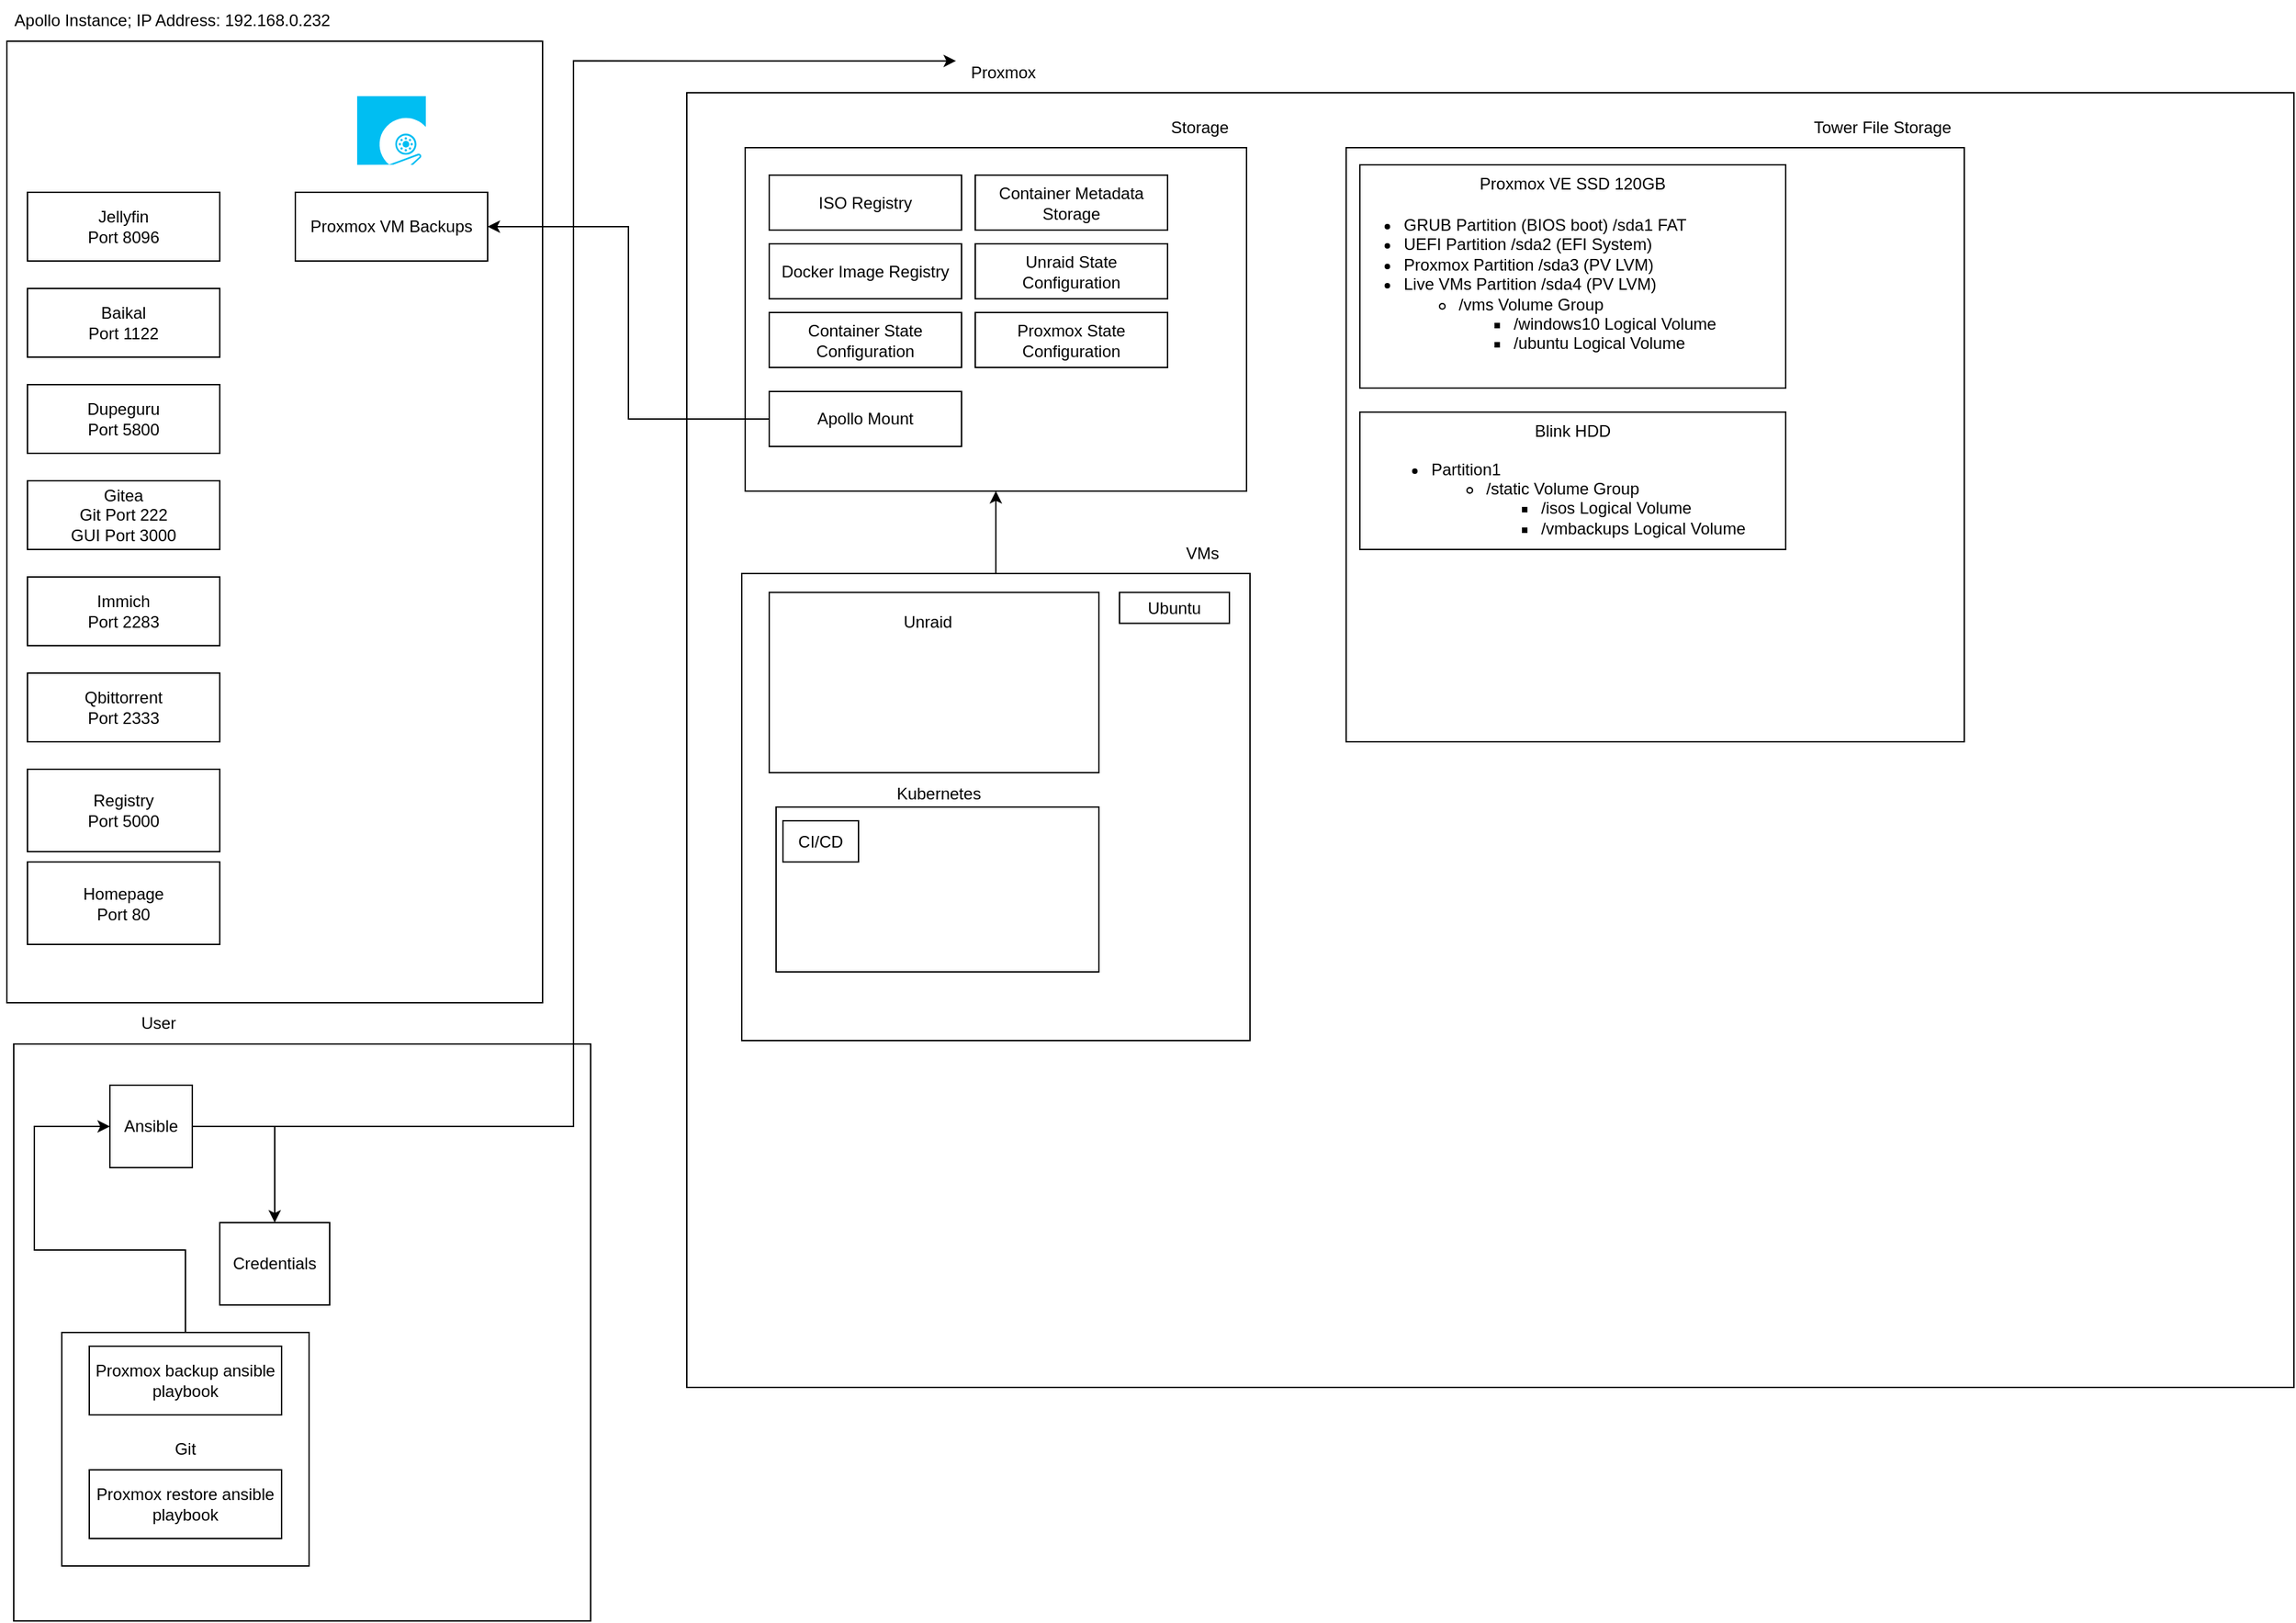 <mxfile version="26.0.9">
  <diagram name="Page-1" id="ErHKHPUGG5GqiKRkONMT">
    <mxGraphModel dx="1194" dy="739" grid="1" gridSize="10" guides="1" tooltips="1" connect="1" arrows="1" fold="1" page="1" pageScale="1" pageWidth="850" pageHeight="1100" math="0" shadow="0">
      <root>
        <mxCell id="0" />
        <mxCell id="1" parent="0" />
        <mxCell id="3BOxkhqRVHqWk04eB204-55" value="" style="whiteSpace=wrap;html=1;aspect=fixed;" parent="1" vertex="1">
          <mxGeometry x="60" y="790" width="420" height="420" as="geometry" />
        </mxCell>
        <mxCell id="3BOxkhqRVHqWk04eB204-28" value="" style="rounded=0;whiteSpace=wrap;html=1;" parent="1" vertex="1">
          <mxGeometry x="550" y="97.5" width="1170" height="942.5" as="geometry" />
        </mxCell>
        <mxCell id="3BOxkhqRVHqWk04eB204-1" value="" style="rounded=0;whiteSpace=wrap;html=1;" parent="1" vertex="1">
          <mxGeometry x="55" y="60" width="390" height="700" as="geometry" />
        </mxCell>
        <mxCell id="3BOxkhqRVHqWk04eB204-2" value="Apollo Instance; IP Address: 192.168.0.232" style="text;html=1;align=center;verticalAlign=middle;resizable=0;points=[];autosize=1;strokeColor=none;fillColor=none;" parent="1" vertex="1">
          <mxGeometry x="50" y="30" width="250" height="30" as="geometry" />
        </mxCell>
        <mxCell id="3BOxkhqRVHqWk04eB204-3" value="" style="shape=image;html=1;verticalAlign=top;verticalLabelPosition=bottom;labelBackgroundColor=#ffffff;imageAspect=0;aspect=fixed;image=https://cdn1.iconfinder.com/data/icons/unicons-line-vol-3/24/docker-128.png" parent="1" vertex="1">
          <mxGeometry x="95" y="80" width="90" height="90" as="geometry" />
        </mxCell>
        <mxCell id="3BOxkhqRVHqWk04eB204-4" value="&lt;div&gt;Jellyfin&lt;br&gt; Port 8096&lt;/div&gt;" style="rounded=0;whiteSpace=wrap;html=1;" parent="1" vertex="1">
          <mxGeometry x="70" y="170" width="140" height="50" as="geometry" />
        </mxCell>
        <mxCell id="3BOxkhqRVHqWk04eB204-5" value="&lt;div&gt;Baikal&lt;br&gt; Port 1122&lt;/div&gt;" style="rounded=0;whiteSpace=wrap;html=1;" parent="1" vertex="1">
          <mxGeometry x="70" y="240" width="140" height="50" as="geometry" />
        </mxCell>
        <mxCell id="3BOxkhqRVHqWk04eB204-6" value="&lt;div&gt;Dupeguru&lt;br&gt; Port 5800&lt;/div&gt;" style="rounded=0;whiteSpace=wrap;html=1;" parent="1" vertex="1">
          <mxGeometry x="70" y="310" width="140" height="50" as="geometry" />
        </mxCell>
        <mxCell id="3BOxkhqRVHqWk04eB204-7" value="&lt;div&gt;Gitea&lt;br&gt; Git Port 222&lt;br&gt;GUI Port 3000&lt;br&gt;&lt;/div&gt;" style="rounded=0;whiteSpace=wrap;html=1;" parent="1" vertex="1">
          <mxGeometry x="70" y="380" width="140" height="50" as="geometry" />
        </mxCell>
        <mxCell id="3BOxkhqRVHqWk04eB204-8" value="&lt;div&gt;Immich&lt;br&gt; Port 2283&lt;br&gt;&lt;/div&gt;" style="rounded=0;whiteSpace=wrap;html=1;" parent="1" vertex="1">
          <mxGeometry x="70" y="450" width="140" height="50" as="geometry" />
        </mxCell>
        <mxCell id="3BOxkhqRVHqWk04eB204-10" value="&lt;div&gt;Qbittorrent&lt;br&gt; Port 2333&lt;br&gt;&lt;/div&gt;" style="rounded=0;whiteSpace=wrap;html=1;" parent="1" vertex="1">
          <mxGeometry x="70" y="520" width="140" height="50" as="geometry" />
        </mxCell>
        <mxCell id="3BOxkhqRVHqWk04eB204-13" value="&lt;div&gt;Registry&lt;br&gt; Port 5000&lt;/div&gt;" style="rounded=0;whiteSpace=wrap;html=1;" parent="1" vertex="1">
          <mxGeometry x="70" y="590" width="140" height="60" as="geometry" />
        </mxCell>
        <mxCell id="3BOxkhqRVHqWk04eB204-24" style="edgeStyle=orthogonalEdgeStyle;rounded=0;orthogonalLoop=1;jettySize=auto;html=1;entryX=0;entryY=0.5;entryDx=0;entryDy=0;" parent="1" source="3BOxkhqRVHqWk04eB204-17" target="3BOxkhqRVHqWk04eB204-23" edge="1">
          <mxGeometry relative="1" as="geometry" />
        </mxCell>
        <mxCell id="3BOxkhqRVHqWk04eB204-17" value="&lt;div&gt;Git&lt;br&gt;&lt;/div&gt;" style="rounded=0;whiteSpace=wrap;html=1;" parent="1" vertex="1">
          <mxGeometry x="95" y="1000" width="180" height="170" as="geometry" />
        </mxCell>
        <mxCell id="3BOxkhqRVHqWk04eB204-58" style="edgeStyle=orthogonalEdgeStyle;rounded=0;orthogonalLoop=1;jettySize=auto;html=1;" parent="1" source="3BOxkhqRVHqWk04eB204-23" target="3BOxkhqRVHqWk04eB204-57" edge="1">
          <mxGeometry relative="1" as="geometry" />
        </mxCell>
        <mxCell id="3BOxkhqRVHqWk04eB204-23" value="Ansible" style="rounded=0;whiteSpace=wrap;html=1;" parent="1" vertex="1">
          <mxGeometry x="130" y="820" width="60" height="60" as="geometry" />
        </mxCell>
        <mxCell id="3BOxkhqRVHqWk04eB204-29" value="Proxmox" style="text;html=1;align=center;verticalAlign=middle;resizable=0;points=[];autosize=1;strokeColor=none;fillColor=none;" parent="1" vertex="1">
          <mxGeometry x="745" y="67.5" width="70" height="30" as="geometry" />
        </mxCell>
        <mxCell id="3BOxkhqRVHqWk04eB204-71" style="edgeStyle=orthogonalEdgeStyle;rounded=0;orthogonalLoop=1;jettySize=auto;html=1;" parent="1" source="3BOxkhqRVHqWk04eB204-35" target="3BOxkhqRVHqWk04eB204-47" edge="1">
          <mxGeometry relative="1" as="geometry" />
        </mxCell>
        <mxCell id="3BOxkhqRVHqWk04eB204-35" value="" style="rounded=0;whiteSpace=wrap;html=1;" parent="1" vertex="1">
          <mxGeometry x="590" y="447.5" width="370" height="340" as="geometry" />
        </mxCell>
        <mxCell id="3BOxkhqRVHqWk04eB204-37" value="VMs" style="text;html=1;align=center;verticalAlign=middle;resizable=0;points=[];autosize=1;strokeColor=none;fillColor=none;" parent="1" vertex="1">
          <mxGeometry x="900" y="417.5" width="50" height="30" as="geometry" />
        </mxCell>
        <mxCell id="3BOxkhqRVHqWk04eB204-38" value="Ubuntu" style="rounded=0;whiteSpace=wrap;html=1;" parent="1" vertex="1">
          <mxGeometry x="865" y="461.25" width="80" height="22.5" as="geometry" />
        </mxCell>
        <mxCell id="3BOxkhqRVHqWk04eB204-39" value="" style="rounded=0;whiteSpace=wrap;html=1;" parent="1" vertex="1">
          <mxGeometry x="610" y="461.25" width="240" height="131.25" as="geometry" />
        </mxCell>
        <mxCell id="3BOxkhqRVHqWk04eB204-41" value="Unraid" style="text;html=1;align=center;verticalAlign=middle;resizable=0;points=[];autosize=1;strokeColor=none;fillColor=none;" parent="1" vertex="1">
          <mxGeometry x="695" y="467.5" width="60" height="30" as="geometry" />
        </mxCell>
        <mxCell id="3BOxkhqRVHqWk04eB204-45" value="" style="rounded=0;whiteSpace=wrap;html=1;" parent="1" vertex="1">
          <mxGeometry x="615" y="617.5" width="235" height="120" as="geometry" />
        </mxCell>
        <mxCell id="3BOxkhqRVHqWk04eB204-22" value="Kubernetes" style="text;html=1;align=center;verticalAlign=middle;resizable=0;points=[];autosize=1;strokeColor=none;fillColor=none;" parent="1" vertex="1">
          <mxGeometry x="692.5" y="592.5" width="80" height="30" as="geometry" />
        </mxCell>
        <mxCell id="3BOxkhqRVHqWk04eB204-19" value="CI/CD" style="rounded=0;whiteSpace=wrap;html=1;" parent="1" vertex="1">
          <mxGeometry x="620" y="627.5" width="55" height="30" as="geometry" />
        </mxCell>
        <mxCell id="3BOxkhqRVHqWk04eB204-47" value="" style="rounded=0;whiteSpace=wrap;html=1;" parent="1" vertex="1">
          <mxGeometry x="592.5" y="137.5" width="365" height="250" as="geometry" />
        </mxCell>
        <mxCell id="3BOxkhqRVHqWk04eB204-48" value="Storage" style="text;html=1;align=center;verticalAlign=middle;resizable=0;points=[];autosize=1;strokeColor=none;fillColor=none;" parent="1" vertex="1">
          <mxGeometry x="887.5" y="107.5" width="70" height="30" as="geometry" />
        </mxCell>
        <mxCell id="3BOxkhqRVHqWk04eB204-20" value="ISO Registry" style="rounded=0;whiteSpace=wrap;html=1;" parent="1" vertex="1">
          <mxGeometry x="610" y="157.5" width="140" height="40" as="geometry" />
        </mxCell>
        <mxCell id="3BOxkhqRVHqWk04eB204-56" value="User" style="text;html=1;align=center;verticalAlign=middle;resizable=0;points=[];autosize=1;strokeColor=none;fillColor=none;" parent="1" vertex="1">
          <mxGeometry x="140" y="760" width="50" height="30" as="geometry" />
        </mxCell>
        <mxCell id="3BOxkhqRVHqWk04eB204-57" value="Credentials" style="rounded=0;whiteSpace=wrap;html=1;" parent="1" vertex="1">
          <mxGeometry x="210" y="920" width="80" height="60" as="geometry" />
        </mxCell>
        <mxCell id="3BOxkhqRVHqWk04eB204-44" value="Docker Image Registry" style="rounded=0;whiteSpace=wrap;html=1;" parent="1" vertex="1">
          <mxGeometry x="610" y="207.5" width="140" height="40" as="geometry" />
        </mxCell>
        <mxCell id="3BOxkhqRVHqWk04eB204-59" value="Container Metadata Storage" style="rounded=0;whiteSpace=wrap;html=1;" parent="1" vertex="1">
          <mxGeometry x="760" y="157.5" width="140" height="40" as="geometry" />
        </mxCell>
        <mxCell id="3BOxkhqRVHqWk04eB204-60" value="Unraid State Configuration" style="rounded=0;whiteSpace=wrap;html=1;" parent="1" vertex="1">
          <mxGeometry x="760" y="207.5" width="140" height="40" as="geometry" />
        </mxCell>
        <mxCell id="3BOxkhqRVHqWk04eB204-61" value="Container State Configuration" style="rounded=0;whiteSpace=wrap;html=1;" parent="1" vertex="1">
          <mxGeometry x="610" y="257.5" width="140" height="40" as="geometry" />
        </mxCell>
        <mxCell id="3BOxkhqRVHqWk04eB204-62" value="Proxmox State Configuration" style="rounded=0;whiteSpace=wrap;html=1;" parent="1" vertex="1">
          <mxGeometry x="760" y="257.5" width="140" height="40" as="geometry" />
        </mxCell>
        <mxCell id="3BOxkhqRVHqWk04eB204-63" value="" style="rounded=0;whiteSpace=wrap;html=1;" parent="1" vertex="1">
          <mxGeometry x="1030" y="137.5" width="450" height="432.5" as="geometry" />
        </mxCell>
        <mxCell id="3BOxkhqRVHqWk04eB204-66" value="Tower File Storage" style="text;html=1;align=center;verticalAlign=middle;resizable=0;points=[];autosize=1;strokeColor=none;fillColor=none;" parent="1" vertex="1">
          <mxGeometry x="1360" y="107.5" width="120" height="30" as="geometry" />
        </mxCell>
        <mxCell id="3BOxkhqRVHqWk04eB204-67" value="Proxmox VE SSD 120GB" style="rounded=0;whiteSpace=wrap;html=1;verticalAlign=top;" parent="1" vertex="1">
          <mxGeometry x="1040" y="150" width="310" height="162.5" as="geometry" />
        </mxCell>
        <mxCell id="3BOxkhqRVHqWk04eB204-73" style="edgeStyle=orthogonalEdgeStyle;rounded=0;orthogonalLoop=1;jettySize=auto;html=1;entryX=0.014;entryY=0.228;entryDx=0;entryDy=0;entryPerimeter=0;" parent="1" source="3BOxkhqRVHqWk04eB204-23" target="3BOxkhqRVHqWk04eB204-29" edge="1">
          <mxGeometry relative="1" as="geometry" />
        </mxCell>
        <mxCell id="3BOxkhqRVHqWk04eB204-74" value="" style="verticalLabelPosition=bottom;html=1;verticalAlign=top;align=center;strokeColor=none;fillColor=#00BEF2;shape=mxgraph.azure.operating_system_image;" parent="1" vertex="1">
          <mxGeometry x="310" y="100" width="50" height="50" as="geometry" />
        </mxCell>
        <mxCell id="3BOxkhqRVHqWk04eB204-75" value="Proxmox VM Backups" style="rounded=0;whiteSpace=wrap;html=1;" parent="1" vertex="1">
          <mxGeometry x="265" y="170" width="140" height="50" as="geometry" />
        </mxCell>
        <mxCell id="3BOxkhqRVHqWk04eB204-77" value="Proxmox restore ansible playbook" style="rounded=0;whiteSpace=wrap;html=1;" parent="1" vertex="1">
          <mxGeometry x="115" y="1100" width="140" height="50" as="geometry" />
        </mxCell>
        <mxCell id="3BOxkhqRVHqWk04eB204-78" value="Proxmox backup ansible playbook" style="rounded=0;whiteSpace=wrap;html=1;" parent="1" vertex="1">
          <mxGeometry x="115" y="1010" width="140" height="50" as="geometry" />
        </mxCell>
        <mxCell id="SQX8-_MkT6xojRqiwn1Y-3" style="edgeStyle=orthogonalEdgeStyle;rounded=0;orthogonalLoop=1;jettySize=auto;html=1;entryX=1;entryY=0.5;entryDx=0;entryDy=0;" parent="1" source="3BOxkhqRVHqWk04eB204-79" target="3BOxkhqRVHqWk04eB204-75" edge="1">
          <mxGeometry relative="1" as="geometry" />
        </mxCell>
        <mxCell id="3BOxkhqRVHqWk04eB204-79" value="Apollo Mount" style="rounded=0;whiteSpace=wrap;html=1;" parent="1" vertex="1">
          <mxGeometry x="610" y="315" width="140" height="40" as="geometry" />
        </mxCell>
        <mxCell id="gJCs7ATBmi5di6ybNAP7-1" value="&lt;ul&gt;&lt;li&gt;GRUB Partition (BIOS boot) /sda1 FAT&lt;/li&gt;&lt;li&gt;UEFI Partition /sda2 (EFI System)&amp;nbsp;&lt;/li&gt;&lt;li&gt;Proxmox Partition /sda3 (PV LVM)&lt;/li&gt;&lt;li&gt;Live VMs Partition /sda4 (PV LVM)&lt;/li&gt;&lt;ul&gt;&lt;li&gt;/vms Volume Group&lt;/li&gt;&lt;ul&gt;&lt;li&gt;/windows10 Logical Volume&lt;/li&gt;&lt;li&gt;/ubuntu Logical Volume&lt;/li&gt;&lt;/ul&gt;&lt;/ul&gt;&lt;/ul&gt;" style="text;strokeColor=none;fillColor=none;html=1;whiteSpace=wrap;verticalAlign=top;overflow=hidden;" parent="1" vertex="1">
          <mxGeometry x="1030" y="167.5" width="280" height="142.5" as="geometry" />
        </mxCell>
        <mxCell id="gJCs7ATBmi5di6ybNAP7-5" value="" style="group" parent="1" vertex="1" connectable="0">
          <mxGeometry x="1040" y="330" width="310" height="100" as="geometry" />
        </mxCell>
        <mxCell id="3BOxkhqRVHqWk04eB204-70" value="Blink HDD" style="rounded=0;whiteSpace=wrap;html=1;verticalAlign=top;movable=1;resizable=1;rotatable=1;deletable=1;editable=1;locked=0;connectable=1;" parent="gJCs7ATBmi5di6ybNAP7-5" vertex="1">
          <mxGeometry width="310" height="100" as="geometry" />
        </mxCell>
        <mxCell id="gJCs7ATBmi5di6ybNAP7-3" value="&lt;ul&gt;&lt;li&gt;Partition1&lt;/li&gt;&lt;ul&gt;&lt;li&gt;/static Volume Group&lt;/li&gt;&lt;ul&gt;&lt;li&gt;/isos Logical Volume&lt;/li&gt;&lt;li&gt;/vmbackups Logical Volume&lt;/li&gt;&lt;/ul&gt;&lt;/ul&gt;&lt;/ul&gt;" style="text;strokeColor=none;fillColor=none;html=1;whiteSpace=wrap;verticalAlign=middle;overflow=hidden;movable=1;resizable=1;rotatable=1;deletable=1;editable=1;locked=0;connectable=1;" parent="gJCs7ATBmi5di6ybNAP7-5" vertex="1">
          <mxGeometry x="10" y="20" width="280" height="80" as="geometry" />
        </mxCell>
        <mxCell id="op6zHpwKbBYvyu1dc6DJ-1" value="&lt;div&gt;Homepage&lt;/div&gt;&lt;div&gt;Port 80&lt;/div&gt;" style="rounded=0;whiteSpace=wrap;html=1;" vertex="1" parent="1">
          <mxGeometry x="70" y="657.5" width="140" height="60" as="geometry" />
        </mxCell>
      </root>
    </mxGraphModel>
  </diagram>
</mxfile>
